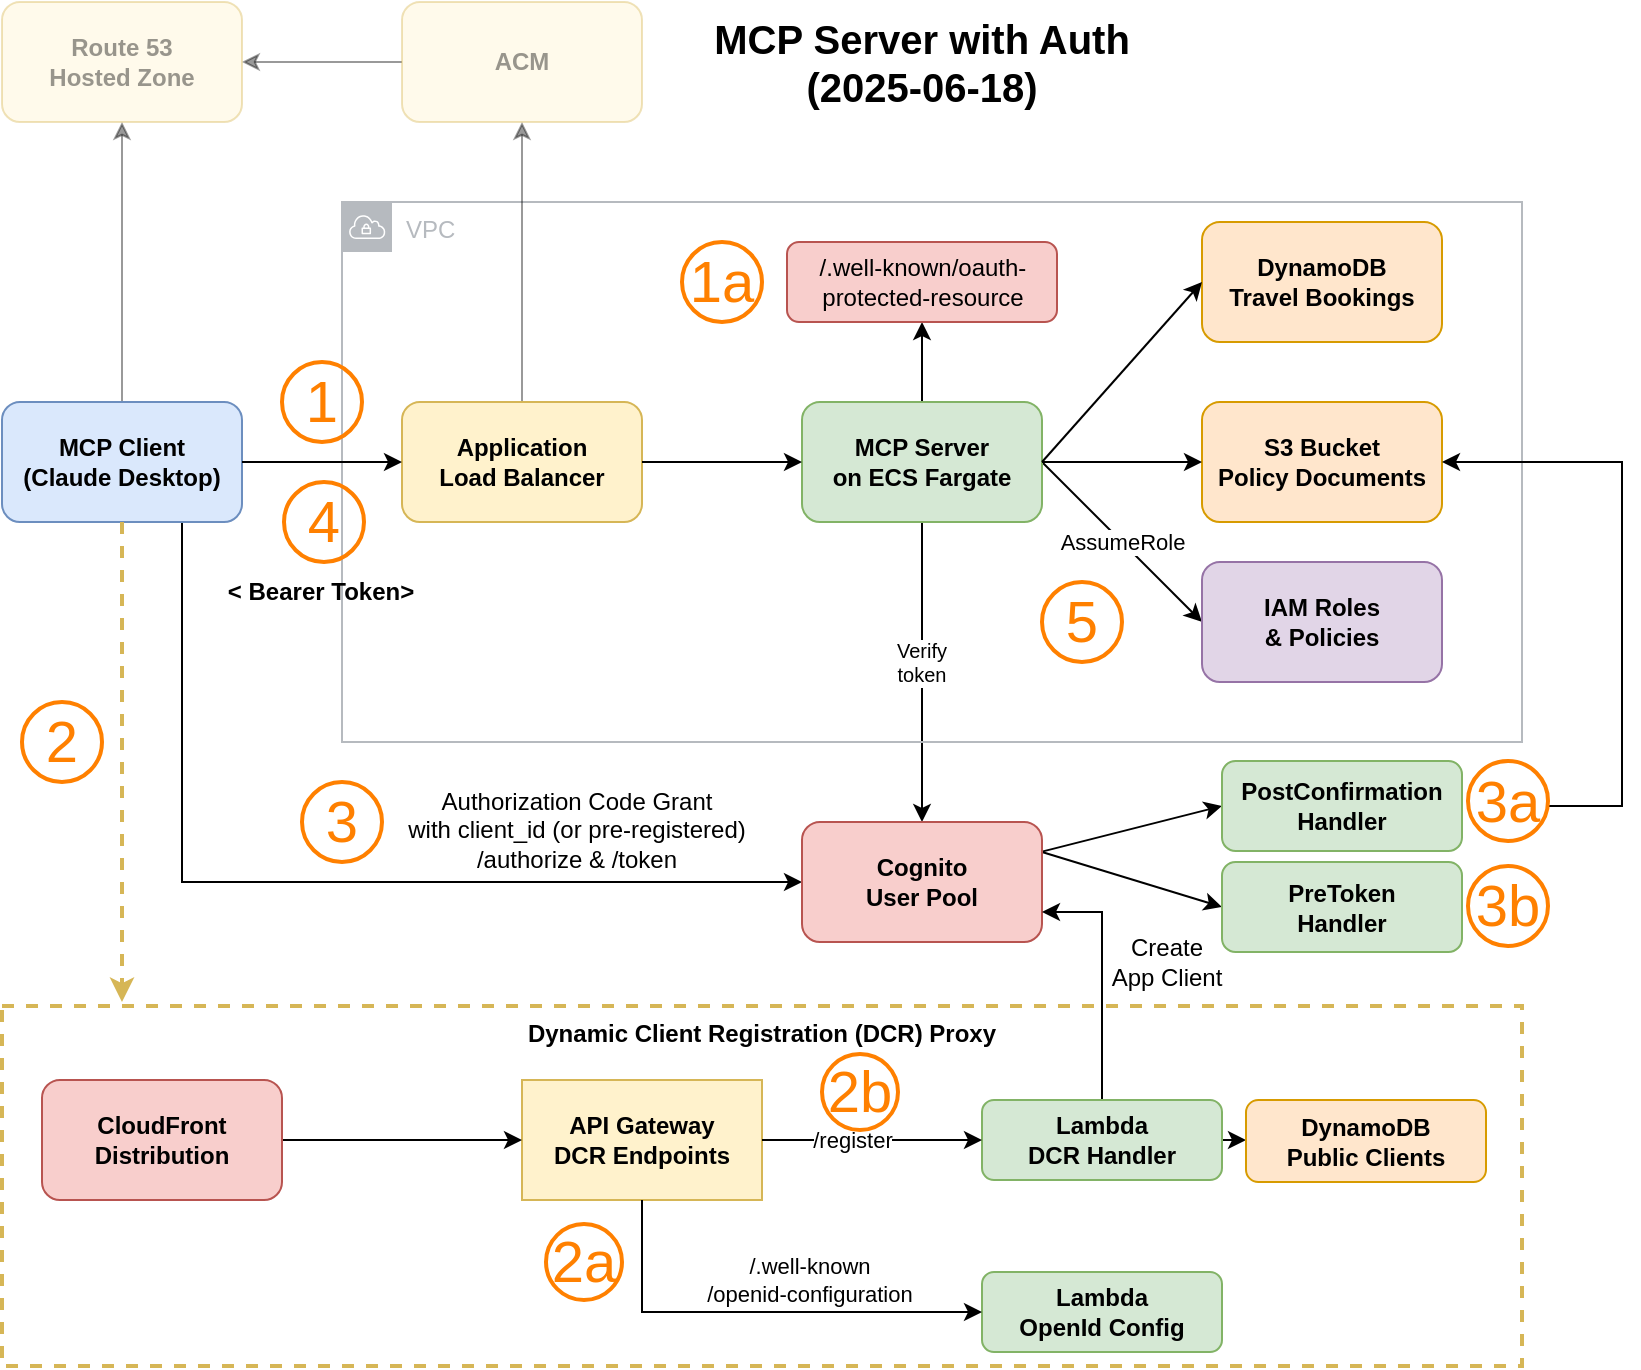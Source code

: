 <mxfile version="21.7.4" type="device">
  <diagram name="MCP Server Architecture" id="mcp-server-arch">
    <mxGraphModel dx="1370" dy="1502" grid="1" gridSize="10" guides="1" tooltips="1" connect="1" arrows="1" fold="1" page="1" pageScale="1" pageWidth="1169" pageHeight="827" math="0" shadow="0">
      <root>
        <mxCell id="0" />
        <mxCell id="1" parent="0" />
        <mxCell id="conn3" value="" style="endArrow=classic;html=1;rounded=0;exitX=0.5;exitY=1;exitDx=0;exitDy=0;entryX=0.5;entryY=0;entryDx=0;entryDy=0;" parent="1" source="ecs" target="cognito" edge="1">
          <mxGeometry width="50" height="50" relative="1" as="geometry">
            <mxPoint x="400" y="300" as="sourcePoint" />
            <mxPoint x="450" y="250" as="targetPoint" />
          </mxGeometry>
        </mxCell>
        <mxCell id="MyHjqr_ZiqhkuQCe465e-3" value="VPC" style="sketch=0;outlineConnect=0;gradientColor=none;html=1;whiteSpace=wrap;fontSize=12;fontStyle=0;shape=mxgraph.aws4.group;grIcon=mxgraph.aws4.group_vpc;strokeColor=#B6BABF;fillColor=none;verticalAlign=top;align=left;spacingLeft=30;fontColor=#B6BABF;dashed=0;" parent="1" vertex="1">
          <mxGeometry x="220" width="590" height="270" as="geometry" />
        </mxCell>
        <mxCell id="title" value="MCP Server with Auth&lt;br&gt;(2025-06-18)" style="text;html=1;strokeColor=none;fillColor=none;align=center;verticalAlign=middle;whiteSpace=wrap;rounded=0;fontSize=20;fontStyle=1;" parent="1" vertex="1">
          <mxGeometry x="360" y="-85" width="300" height="30" as="geometry" />
        </mxCell>
        <mxCell id="D5IDzVMak5_5yx_ht3Hh-5" style="edgeStyle=orthogonalEdgeStyle;rounded=0;orthogonalLoop=1;jettySize=auto;html=1;exitX=0.5;exitY=0;exitDx=0;exitDy=0;entryX=0.5;entryY=1;entryDx=0;entryDy=0;opacity=40;textOpacity=40;" parent="1" source="client" target="D5IDzVMak5_5yx_ht3Hh-2" edge="1">
          <mxGeometry relative="1" as="geometry" />
        </mxCell>
        <mxCell id="MyHjqr_ZiqhkuQCe465e-9" style="edgeStyle=orthogonalEdgeStyle;rounded=0;orthogonalLoop=1;jettySize=auto;html=1;exitX=0.75;exitY=1;exitDx=0;exitDy=0;entryX=0;entryY=0.5;entryDx=0;entryDy=0;" parent="1" source="client" target="cognito" edge="1">
          <mxGeometry relative="1" as="geometry" />
        </mxCell>
        <mxCell id="client" value="MCP Client&#xa;(Claude Desktop)" style="rounded=1;whiteSpace=wrap;html=1;fillColor=#dae8fc;strokeColor=#6c8ebf;fontSize=12;fontStyle=1;" parent="1" vertex="1">
          <mxGeometry x="50" y="100" width="120" height="60" as="geometry" />
        </mxCell>
        <mxCell id="D5IDzVMak5_5yx_ht3Hh-3" style="edgeStyle=orthogonalEdgeStyle;rounded=0;orthogonalLoop=1;jettySize=auto;html=1;exitX=0.5;exitY=0;exitDx=0;exitDy=0;opacity=40;textOpacity=40;" parent="1" source="alb" target="D5IDzVMak5_5yx_ht3Hh-1" edge="1">
          <mxGeometry relative="1" as="geometry" />
        </mxCell>
        <mxCell id="alb" value="Application&#xa;Load Balancer" style="rounded=1;whiteSpace=wrap;html=1;fillColor=#fff2cc;strokeColor=#d6b656;fontSize=12;fontStyle=1;" parent="1" vertex="1">
          <mxGeometry x="250" y="100" width="120" height="60" as="geometry" />
        </mxCell>
        <mxCell id="MyHjqr_ZiqhkuQCe465e-6" style="rounded=0;orthogonalLoop=1;jettySize=auto;html=1;exitX=1;exitY=0.5;exitDx=0;exitDy=0;entryX=0;entryY=0.5;entryDx=0;entryDy=0;" parent="1" source="ecs" target="iam" edge="1">
          <mxGeometry relative="1" as="geometry" />
        </mxCell>
        <mxCell id="MyHjqr_ZiqhkuQCe465e-26" value="AssumeRole" style="edgeLabel;html=1;align=center;verticalAlign=middle;resizable=0;points=[];" parent="MyHjqr_ZiqhkuQCe465e-6" vertex="1" connectable="0">
          <mxGeometry x="-0.131" y="2" relative="1" as="geometry">
            <mxPoint x="4" y="7" as="offset" />
          </mxGeometry>
        </mxCell>
        <mxCell id="MyHjqr_ZiqhkuQCe465e-12" style="edgeStyle=orthogonalEdgeStyle;rounded=0;orthogonalLoop=1;jettySize=auto;html=1;entryX=0.5;entryY=1;entryDx=0;entryDy=0;" parent="1" source="ecs" target="MyHjqr_ZiqhkuQCe465e-11" edge="1">
          <mxGeometry relative="1" as="geometry" />
        </mxCell>
        <mxCell id="ecs" value="MCP Server&lt;br&gt;on ECS Fargate" style="rounded=1;whiteSpace=wrap;html=1;fillColor=#d5e8d4;strokeColor=#82b366;fontSize=12;fontStyle=1;" parent="1" vertex="1">
          <mxGeometry x="450" y="100" width="120" height="60" as="geometry" />
        </mxCell>
        <mxCell id="MyHjqr_ZiqhkuQCe465e-28" style="rounded=0;orthogonalLoop=1;jettySize=auto;html=1;exitX=1;exitY=0.25;exitDx=0;exitDy=0;entryX=0;entryY=0.5;entryDx=0;entryDy=0;" parent="1" source="cognito" target="MyHjqr_ZiqhkuQCe465e-27" edge="1">
          <mxGeometry relative="1" as="geometry" />
        </mxCell>
        <mxCell id="NOxtXNaDk-5_E5Hug4nd-3" style="rounded=0;orthogonalLoop=1;jettySize=auto;html=1;entryX=0;entryY=0.5;entryDx=0;entryDy=0;" parent="1" source="cognito" target="NOxtXNaDk-5_E5Hug4nd-2" edge="1">
          <mxGeometry relative="1" as="geometry" />
        </mxCell>
        <mxCell id="cognito" value="Cognito&#xa;User Pool" style="rounded=1;whiteSpace=wrap;html=1;fillColor=#f8cecc;strokeColor=#b85450;fontSize=12;fontStyle=1;" parent="1" vertex="1">
          <mxGeometry x="450" y="310" width="120" height="60" as="geometry" />
        </mxCell>
        <mxCell id="dynamodb" value="DynamoDB&#xa;Travel Bookings" style="rounded=1;whiteSpace=wrap;html=1;fillColor=#ffe6cc;strokeColor=#d79b00;fontSize=12;fontStyle=1;" parent="1" vertex="1">
          <mxGeometry x="650" y="10" width="120" height="60" as="geometry" />
        </mxCell>
        <mxCell id="s3" value="S3 Bucket&#xa;Policy Documents" style="rounded=1;whiteSpace=wrap;html=1;fillColor=#ffe6cc;strokeColor=#d79b00;fontSize=12;fontStyle=1;" parent="1" vertex="1">
          <mxGeometry x="650" y="100" width="120" height="60" as="geometry" />
        </mxCell>
        <mxCell id="dcr-box" value="Dynamic Client Registration (DCR) Proxy" style="rounded=0;whiteSpace=wrap;html=1;fillColor=none;strokeColor=#d6b656;strokeWidth=2;dashed=1;fontSize=12;fontStyle=1;verticalAlign=top;" parent="1" vertex="1">
          <mxGeometry x="50" y="402" width="760" height="180" as="geometry" />
        </mxCell>
        <mxCell id="apigateway" value="API Gateway&#xa;DCR Endpoints" style="rounded=1;whiteSpace=wrap;html=1;fillColor=#fff2cc;strokeColor=#d6b656;fontSize=12;fontStyle=1;arcSize=0;" parent="1" vertex="1">
          <mxGeometry x="310" y="439" width="120" height="60" as="geometry" />
        </mxCell>
        <mxCell id="MyHjqr_ZiqhkuQCe465e-1" style="edgeStyle=orthogonalEdgeStyle;rounded=0;orthogonalLoop=1;jettySize=auto;html=1;" parent="1" source="cloudfront" target="apigateway" edge="1">
          <mxGeometry relative="1" as="geometry" />
        </mxCell>
        <mxCell id="cloudfront" value="CloudFront&#xa;Distribution" style="rounded=1;whiteSpace=wrap;html=1;fillColor=#f8cecc;strokeColor=#b85450;fontSize=12;fontStyle=1;" parent="1" vertex="1">
          <mxGeometry x="70" y="439" width="120" height="60" as="geometry" />
        </mxCell>
        <mxCell id="dcr-lambda" value="Lambda&lt;br&gt;OpenId Config" style="rounded=1;whiteSpace=wrap;html=1;fillColor=#d5e8d4;strokeColor=#82b366;fontSize=12;fontStyle=1;" parent="1" vertex="1">
          <mxGeometry x="540" y="535" width="120" height="40" as="geometry" />
        </mxCell>
        <mxCell id="MyHjqr_ZiqhkuQCe465e-5" style="edgeStyle=orthogonalEdgeStyle;rounded=0;orthogonalLoop=1;jettySize=auto;html=1;entryX=1;entryY=0.75;entryDx=0;entryDy=0;" parent="1" source="openid-lambda" target="cognito" edge="1">
          <mxGeometry relative="1" as="geometry" />
        </mxCell>
        <mxCell id="4BeIkBPhiAHc2snLanC3-3" style="edgeStyle=orthogonalEdgeStyle;rounded=0;orthogonalLoop=1;jettySize=auto;html=1;exitX=1;exitY=0.5;exitDx=0;exitDy=0;entryX=0;entryY=0.5;entryDx=0;entryDy=0;" edge="1" parent="1" source="openid-lambda" target="4BeIkBPhiAHc2snLanC3-2">
          <mxGeometry relative="1" as="geometry" />
        </mxCell>
        <mxCell id="openid-lambda" value="Lambda&lt;br&gt;DCR Handler" style="rounded=1;whiteSpace=wrap;html=1;fillColor=#d5e8d4;strokeColor=#82b366;fontSize=12;fontStyle=1;" parent="1" vertex="1">
          <mxGeometry x="540" y="449" width="120" height="40" as="geometry" />
        </mxCell>
        <mxCell id="iam" value="IAM Roles&#xa;&amp; Policies" style="rounded=1;whiteSpace=wrap;html=1;fillColor=#e1d5e7;strokeColor=#9673a6;fontSize=12;fontStyle=1;" parent="1" vertex="1">
          <mxGeometry x="650" y="180" width="120" height="60" as="geometry" />
        </mxCell>
        <mxCell id="conn1" value="" style="endArrow=classic;html=1;rounded=0;exitX=1;exitY=0.5;exitDx=0;exitDy=0;entryX=0;entryY=0.5;entryDx=0;entryDy=0;" parent="1" source="client" target="alb" edge="1">
          <mxGeometry width="50" height="50" relative="1" as="geometry">
            <mxPoint x="400" y="300" as="sourcePoint" />
            <mxPoint x="450" y="250" as="targetPoint" />
          </mxGeometry>
        </mxCell>
        <mxCell id="conn2" value="" style="endArrow=classic;html=1;rounded=0;exitX=1;exitY=0.5;exitDx=0;exitDy=0;entryX=0;entryY=0.5;entryDx=0;entryDy=0;" parent="1" source="alb" target="ecs" edge="1">
          <mxGeometry width="50" height="50" relative="1" as="geometry">
            <mxPoint x="400" y="300" as="sourcePoint" />
            <mxPoint x="450" y="250" as="targetPoint" />
          </mxGeometry>
        </mxCell>
        <mxCell id="conn4" value="" style="endArrow=classic;html=1;rounded=0;entryX=0;entryY=0.5;entryDx=0;entryDy=0;" parent="1" target="dynamodb" edge="1">
          <mxGeometry width="50" height="50" relative="1" as="geometry">
            <mxPoint x="570" y="130" as="sourcePoint" />
            <mxPoint x="450" y="250" as="targetPoint" />
          </mxGeometry>
        </mxCell>
        <mxCell id="conn5" value="" style="endArrow=classic;html=1;rounded=0;exitX=1;exitY=0.5;exitDx=0;exitDy=0;entryX=0;entryY=0.5;entryDx=0;entryDy=0;" parent="1" source="ecs" target="s3" edge="1">
          <mxGeometry width="50" height="50" relative="1" as="geometry">
            <mxPoint x="400" y="300" as="sourcePoint" />
            <mxPoint x="450" y="250" as="targetPoint" />
          </mxGeometry>
        </mxCell>
        <mxCell id="conn7" value="" style="endArrow=classic;html=1;rounded=0;exitX=0.5;exitY=1;exitDx=0;exitDy=0;entryX=0;entryY=0.5;entryDx=0;entryDy=0;edgeStyle=orthogonalEdgeStyle;" parent="1" source="apigateway" target="dcr-lambda" edge="1">
          <mxGeometry width="50" height="50" relative="1" as="geometry">
            <mxPoint x="400" y="585" as="sourcePoint" />
            <mxPoint x="450" y="535" as="targetPoint" />
          </mxGeometry>
        </mxCell>
        <mxCell id="conn9" value="" style="endArrow=classic;html=1;rounded=0;strokeColor=#d6b656;strokeWidth=2;dashed=1;exitX=0.5;exitY=1;exitDx=0;exitDy=0;" parent="1" source="client" edge="1">
          <mxGeometry y="-90" width="50" height="50" relative="1" as="geometry">
            <mxPoint x="150" y="180" as="sourcePoint" />
            <mxPoint x="110" y="400" as="targetPoint" />
            <mxPoint as="offset" />
          </mxGeometry>
        </mxCell>
        <mxCell id="D5IDzVMak5_5yx_ht3Hh-4" style="edgeStyle=orthogonalEdgeStyle;rounded=0;orthogonalLoop=1;jettySize=auto;html=1;exitX=0;exitY=0.5;exitDx=0;exitDy=0;opacity=40;textOpacity=40;" parent="1" source="D5IDzVMak5_5yx_ht3Hh-1" target="D5IDzVMak5_5yx_ht3Hh-2" edge="1">
          <mxGeometry relative="1" as="geometry" />
        </mxCell>
        <mxCell id="D5IDzVMak5_5yx_ht3Hh-1" value="ACM" style="rounded=1;whiteSpace=wrap;html=1;fillColor=#fff2cc;strokeColor=#d6b656;fontSize=12;fontStyle=1;opacity=40;textOpacity=40;" parent="1" vertex="1">
          <mxGeometry x="250" y="-100" width="120" height="60" as="geometry" />
        </mxCell>
        <mxCell id="D5IDzVMak5_5yx_ht3Hh-2" value="Route 53&lt;br&gt;Hosted Zone" style="rounded=1;whiteSpace=wrap;html=1;fillColor=#fff2cc;strokeColor=#d6b656;fontSize=12;fontStyle=1;opacity=40;textOpacity=40;" parent="1" vertex="1">
          <mxGeometry x="50" y="-100" width="120" height="60" as="geometry" />
        </mxCell>
        <mxCell id="MyHjqr_ZiqhkuQCe465e-2" value="" style="endArrow=classic;html=1;rounded=0;exitX=1;exitY=0.5;exitDx=0;exitDy=0;entryX=0;entryY=0.5;entryDx=0;entryDy=0;" parent="1" source="apigateway" target="openid-lambda" edge="1">
          <mxGeometry width="50" height="50" relative="1" as="geometry">
            <mxPoint x="350" y="509" as="sourcePoint" />
            <mxPoint x="290" y="535" as="targetPoint" />
          </mxGeometry>
        </mxCell>
        <mxCell id="MyHjqr_ZiqhkuQCe465e-14" value="/register" style="edgeLabel;html=1;align=center;verticalAlign=middle;resizable=0;points=[];" parent="MyHjqr_ZiqhkuQCe465e-2" vertex="1" connectable="0">
          <mxGeometry x="-0.287" y="3" relative="1" as="geometry">
            <mxPoint x="6" y="3" as="offset" />
          </mxGeometry>
        </mxCell>
        <mxCell id="MyHjqr_ZiqhkuQCe465e-10" value="Authorization Code Grant&lt;br&gt;with client_id (or pre-registered)&lt;br&gt;/authorize &amp;amp; /token" style="text;html=1;align=center;verticalAlign=middle;resizable=0;points=[];autosize=1;strokeColor=none;fillColor=none;" parent="1" vertex="1">
          <mxGeometry x="242" y="284" width="190" height="60" as="geometry" />
        </mxCell>
        <mxCell id="MyHjqr_ZiqhkuQCe465e-11" value="&lt;span style=&quot;font-weight: normal;&quot;&gt;/.well-known/oauth-protected-resource&lt;/span&gt;" style="rounded=1;whiteSpace=wrap;html=1;fillColor=#f8cecc;strokeColor=#b85450;fontSize=12;fontStyle=1;" parent="1" vertex="1">
          <mxGeometry x="442.5" y="20" width="135" height="40" as="geometry" />
        </mxCell>
        <mxCell id="MyHjqr_ZiqhkuQCe465e-15" value="&lt;span style=&quot;color: rgb(0, 0, 0); font-family: Helvetica; font-size: 11px; font-style: normal; font-variant-ligatures: normal; font-variant-caps: normal; font-weight: 400; letter-spacing: normal; orphans: 2; text-indent: 0px; text-transform: none; widows: 2; word-spacing: 0px; -webkit-text-stroke-width: 0px; background-color: rgb(255, 255, 255); text-decoration-thickness: initial; text-decoration-style: initial; text-decoration-color: initial; float: none; display: inline !important;&quot;&gt;/.well-known&lt;br&gt;/openid-configuration&lt;br&gt;&lt;/span&gt;" style="text;whiteSpace=wrap;html=1;align=center;" parent="1" vertex="1">
          <mxGeometry x="354" y="518" width="200" height="40" as="geometry" />
        </mxCell>
        <mxCell id="MyHjqr_ZiqhkuQCe465e-16" value="Create &lt;br&gt;App Client" style="text;html=1;align=center;verticalAlign=middle;resizable=0;points=[];autosize=1;strokeColor=none;fillColor=none;" parent="1" vertex="1">
          <mxGeometry x="592" y="360" width="80" height="40" as="geometry" />
        </mxCell>
        <mxCell id="MyHjqr_ZiqhkuQCe465e-17" value="&lt;font color=&quot;#ff8000&quot; style=&quot;font-size: 29px;&quot;&gt;1a&lt;/font&gt;" style="ellipse;whiteSpace=wrap;html=1;aspect=fixed;fillColor=none;fontColor=#ffb570;strokeColor=#ff8000;strokeWidth=2;" parent="1" vertex="1">
          <mxGeometry x="390" y="20" width="40" height="40" as="geometry" />
        </mxCell>
        <mxCell id="MyHjqr_ZiqhkuQCe465e-18" value="&lt;font color=&quot;#ff8000&quot; style=&quot;font-size: 29px;&quot;&gt;2&lt;/font&gt;" style="ellipse;whiteSpace=wrap;html=1;aspect=fixed;fillColor=none;fontColor=#ffb570;strokeColor=#ff8000;strokeWidth=2;" parent="1" vertex="1">
          <mxGeometry x="60" y="250" width="40" height="40" as="geometry" />
        </mxCell>
        <mxCell id="MyHjqr_ZiqhkuQCe465e-19" value="&lt;font color=&quot;#ff8000&quot; style=&quot;font-size: 29px;&quot;&gt;3&lt;/font&gt;" style="ellipse;whiteSpace=wrap;html=1;aspect=fixed;fillColor=none;fontColor=#ffb570;strokeColor=#ff8000;strokeWidth=2;" parent="1" vertex="1">
          <mxGeometry x="200" y="290" width="40" height="40" as="geometry" />
        </mxCell>
        <mxCell id="label3" value="Verify token" style="text;html=1;strokeColor=none;fillColor=none;align=center;verticalAlign=middle;whiteSpace=wrap;rounded=0;fontSize=10;labelBackgroundColor=default;" parent="1" vertex="1">
          <mxGeometry x="490" y="220" width="40" height="20" as="geometry" />
        </mxCell>
        <mxCell id="MyHjqr_ZiqhkuQCe465e-27" value="PreToken &lt;br&gt;Handler" style="rounded=1;whiteSpace=wrap;html=1;fillColor=#d5e8d4;strokeColor=#82b366;fontSize=12;fontStyle=1;" parent="1" vertex="1">
          <mxGeometry x="660" y="330" width="120" height="45" as="geometry" />
        </mxCell>
        <mxCell id="MyHjqr_ZiqhkuQCe465e-29" value="&lt;font color=&quot;#ff8000&quot;&gt;&lt;span style=&quot;font-size: 29px;&quot;&gt;3b&lt;/span&gt;&lt;/font&gt;" style="ellipse;whiteSpace=wrap;html=1;aspect=fixed;fillColor=none;fontColor=#ffb570;strokeColor=#ff8000;strokeWidth=2;" parent="1" vertex="1">
          <mxGeometry x="783" y="332" width="40" height="40" as="geometry" />
        </mxCell>
        <mxCell id="4BeIkBPhiAHc2snLanC3-1" style="edgeStyle=orthogonalEdgeStyle;rounded=0;orthogonalLoop=1;jettySize=auto;html=1;exitX=1;exitY=0.5;exitDx=0;exitDy=0;entryX=1;entryY=0.5;entryDx=0;entryDy=0;" edge="1" parent="1" source="NOxtXNaDk-5_E5Hug4nd-14" target="s3">
          <mxGeometry relative="1" as="geometry">
            <Array as="points">
              <mxPoint x="823" y="302" />
              <mxPoint x="860" y="302" />
              <mxPoint x="860" y="130" />
            </Array>
          </mxGeometry>
        </mxCell>
        <mxCell id="NOxtXNaDk-5_E5Hug4nd-2" value="PostConfirmation&lt;br&gt;Handler" style="rounded=1;whiteSpace=wrap;html=1;fillColor=#d5e8d4;strokeColor=#82b366;fontSize=12;fontStyle=1;" parent="1" vertex="1">
          <mxGeometry x="660" y="279.5" width="120" height="45" as="geometry" />
        </mxCell>
        <mxCell id="NOxtXNaDk-5_E5Hug4nd-5" value="&lt;font color=&quot;#ff8000&quot; style=&quot;font-size: 29px;&quot;&gt;2b&lt;/font&gt;" style="ellipse;whiteSpace=wrap;html=1;aspect=fixed;fillColor=none;fontColor=#ffb570;strokeColor=#ff8000;strokeWidth=2;" parent="1" vertex="1">
          <mxGeometry x="460" y="426" width="38" height="38" as="geometry" />
        </mxCell>
        <mxCell id="NOxtXNaDk-5_E5Hug4nd-6" value="&lt;font color=&quot;#ff8000&quot;&gt;&lt;span style=&quot;font-size: 29px;&quot;&gt;2a&lt;/span&gt;&lt;/font&gt;" style="ellipse;whiteSpace=wrap;html=1;aspect=fixed;fillColor=none;fontColor=#ffb570;strokeColor=#ff8000;strokeWidth=2;" parent="1" vertex="1">
          <mxGeometry x="322" y="511" width="38" height="38" as="geometry" />
        </mxCell>
        <mxCell id="NOxtXNaDk-5_E5Hug4nd-7" value="&lt;font color=&quot;#ff8000&quot; style=&quot;font-size: 29px;&quot;&gt;1&lt;/font&gt;" style="ellipse;whiteSpace=wrap;html=1;aspect=fixed;fillColor=none;fontColor=#ffb570;strokeColor=#ff8000;strokeWidth=2;" parent="1" vertex="1">
          <mxGeometry x="190" y="80" width="40" height="40" as="geometry" />
        </mxCell>
        <mxCell id="NOxtXNaDk-5_E5Hug4nd-9" value="&lt;font color=&quot;#ff8000&quot;&gt;&lt;span style=&quot;font-size: 29px;&quot;&gt;4&lt;/span&gt;&lt;/font&gt;" style="ellipse;whiteSpace=wrap;html=1;aspect=fixed;fillColor=none;fontColor=#ffb570;strokeColor=#ff8000;strokeWidth=2;" parent="1" vertex="1">
          <mxGeometry x="191" y="140" width="40" height="40" as="geometry" />
        </mxCell>
        <mxCell id="NOxtXNaDk-5_E5Hug4nd-12" value="&amp;lt; Bearer Token&amp;gt;" style="text;html=1;align=center;verticalAlign=middle;resizable=0;points=[];autosize=1;strokeColor=none;fillColor=none;fontStyle=1" parent="1" vertex="1">
          <mxGeometry x="149" y="180" width="120" height="30" as="geometry" />
        </mxCell>
        <mxCell id="NOxtXNaDk-5_E5Hug4nd-13" value="&lt;font color=&quot;#ff8000&quot;&gt;&lt;span style=&quot;font-size: 29px;&quot;&gt;5&lt;/span&gt;&lt;/font&gt;" style="ellipse;whiteSpace=wrap;html=1;aspect=fixed;fillColor=none;fontColor=#ffb570;strokeColor=#ff8000;strokeWidth=2;" parent="1" vertex="1">
          <mxGeometry x="570" y="190" width="40" height="40" as="geometry" />
        </mxCell>
        <mxCell id="NOxtXNaDk-5_E5Hug4nd-14" value="&lt;font color=&quot;#ff8000&quot;&gt;&lt;span style=&quot;font-size: 29px;&quot;&gt;3a&lt;/span&gt;&lt;/font&gt;" style="ellipse;whiteSpace=wrap;html=1;aspect=fixed;fillColor=none;fontColor=#ffb570;strokeColor=#ff8000;strokeWidth=2;" parent="1" vertex="1">
          <mxGeometry x="783" y="279.5" width="40" height="40" as="geometry" />
        </mxCell>
        <mxCell id="4BeIkBPhiAHc2snLanC3-2" value="DynamoDB&lt;br&gt;Public Clients" style="rounded=1;whiteSpace=wrap;html=1;fillColor=#ffe6cc;strokeColor=#d79b00;fontSize=12;fontStyle=1;" vertex="1" parent="1">
          <mxGeometry x="672" y="449" width="120" height="41" as="geometry" />
        </mxCell>
      </root>
    </mxGraphModel>
  </diagram>
</mxfile>
